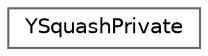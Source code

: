 digraph "Graphical Class Hierarchy"
{
 // LATEX_PDF_SIZE
  bgcolor="transparent";
  edge [fontname=Helvetica,fontsize=10,labelfontname=Helvetica,labelfontsize=10];
  node [fontname=Helvetica,fontsize=10,shape=box,height=0.2,width=0.4];
  rankdir="LR";
  Node0 [id="Node000000",label="YSquashPrivate",height=0.2,width=0.4,color="grey40", fillcolor="white", style="filled",URL="$structYSquashPrivate.html",tooltip=" "];
}

